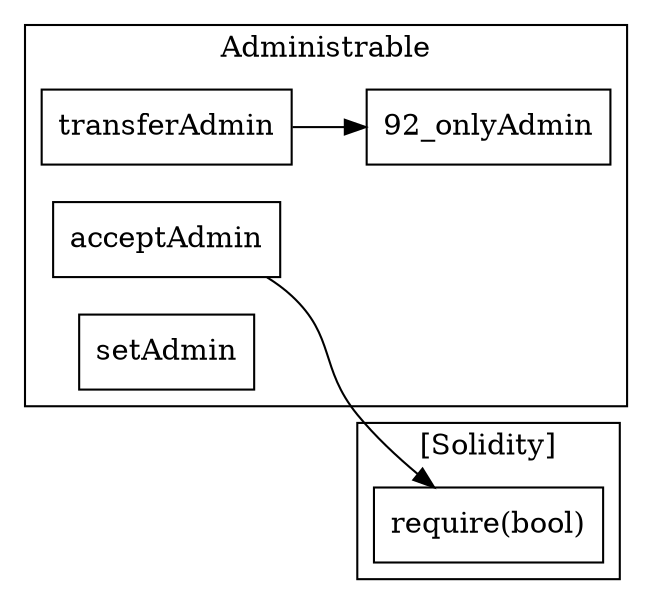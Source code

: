 strict digraph {
rankdir="LR"
node [shape=box]
subgraph cluster_92_Administrable {
label = "Administrable"
"92_transferAdmin" [label="transferAdmin"]
"92_acceptAdmin" [label="acceptAdmin"]
"92_setAdmin" [label="setAdmin"]
"92_transferAdmin" -> "92_onlyAdmin"
}subgraph cluster_solidity {
label = "[Solidity]"
"require(bool)" 
"92_acceptAdmin" -> "require(bool)"
}
}